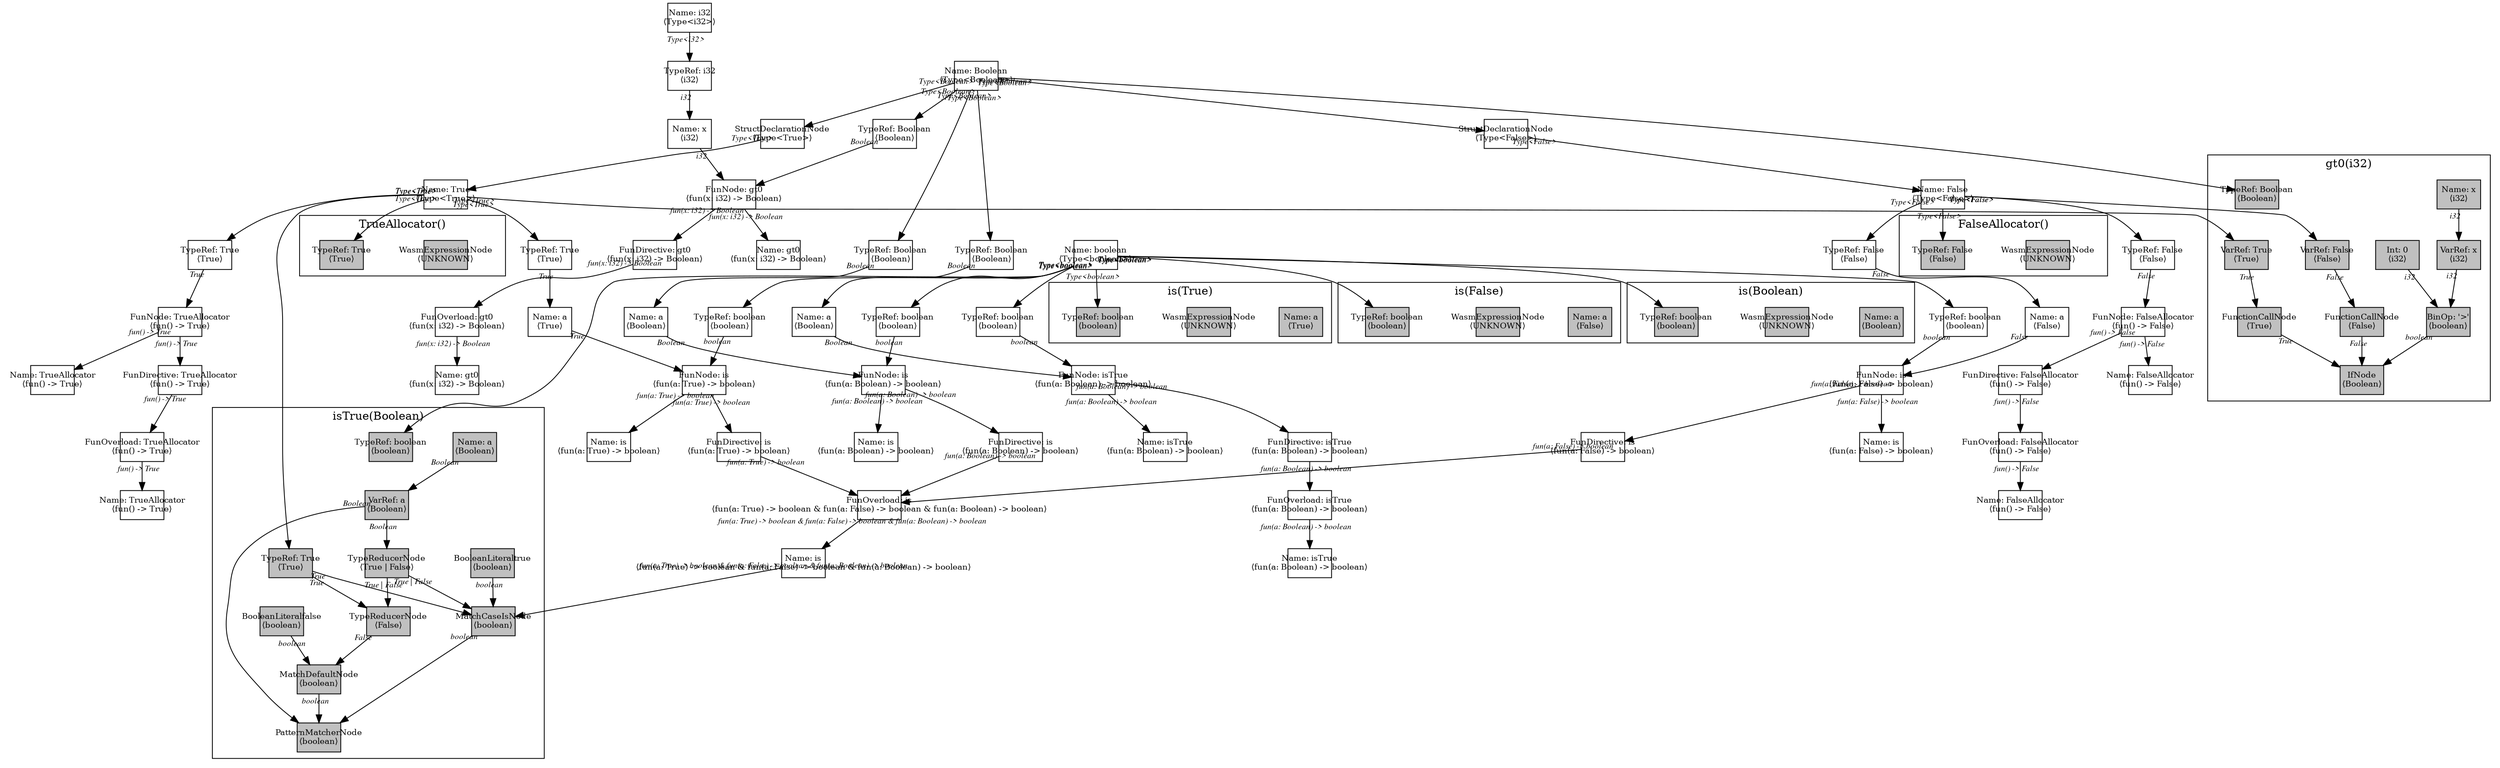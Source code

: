 digraph Document {
  node [shape=box,fixedsize=shape fontsize=10]
  1 [label="Name: i32\n⟨Type<i32>⟩", fillcolor=grey];
  2 [label="Name: boolean\n⟨Type<boolean>⟩", fillcolor=grey];
  3 [label="Name: Boolean\n⟨Type<Boolean>⟩", fillcolor=grey];
  4 [label="StructDeclarationNode\n⟨Type<True>⟩", fillcolor=grey];
  5 [label="Name: True\n⟨Type<True>⟩", fillcolor=grey];
  6 [label="StructDeclarationNode\n⟨Type<False>⟩", fillcolor=grey];
  7 [label="Name: False\n⟨Type<False>⟩", fillcolor=grey];
  8 [label="FunOverload: gt0\n⟨fun(x: i32) -> Boolean⟩", fillcolor=grey];
  9 [label="FunDirective: gt0\n⟨fun(x: i32) -> Boolean⟩", fillcolor=grey];
  10 [label="FunNode: gt0\n⟨fun(x: i32) -> Boolean⟩", fillcolor=grey];
  11 [label="TypeRef: i32\n⟨i32⟩", fillcolor=grey];
  12 [label="Name: x\n⟨i32⟩", fillcolor=grey];
  13 [label="TypeRef: Boolean\n⟨Boolean⟩", fillcolor=grey];
  14 [label="Name: gt0\n⟨fun(x: i32) -> Boolean⟩", fillcolor=grey];
  15 [label="Name: gt0\n⟨fun(x: i32) -> Boolean⟩", fillcolor=grey];
  16 [label="FunOverload: isTrue\n⟨fun(a: Boolean) -> boolean⟩", fillcolor=grey];
  17 [label="FunDirective: isTrue\n⟨fun(a: Boolean) -> boolean⟩", fillcolor=grey];
  18 [label="FunNode: isTrue\n⟨fun(a: Boolean) -> boolean⟩", fillcolor=grey];
  19 [label="TypeRef: Boolean\n⟨Boolean⟩", fillcolor=grey];
  20 [label="Name: a\n⟨Boolean⟩", fillcolor=grey];
  21 [label="TypeRef: boolean\n⟨boolean⟩", fillcolor=grey];
  22 [label="Name: isTrue\n⟨fun(a: Boolean) -> boolean⟩", fillcolor=grey];
  23 [label="Name: isTrue\n⟨fun(a: Boolean) -> boolean⟩", fillcolor=grey];
  24 [label="FunOverload: TrueAllocator\n⟨fun() -> True⟩", fillcolor=grey];
  25 [label="FunDirective: TrueAllocator\n⟨fun() -> True⟩", fillcolor=grey];
  26 [label="FunNode: TrueAllocator\n⟨fun() -> True⟩", fillcolor=grey];
  27 [label="TypeRef: True\n⟨True⟩", fillcolor=grey];
  28 [label="Name: TrueAllocator\n⟨fun() -> True⟩", fillcolor=grey];
  29 [label="Name: TrueAllocator\n⟨fun() -> True⟩", fillcolor=grey];
  30 [label="FunOverload: is\n⟨fun(a: True) -> boolean & fun(a: False) -> boolean & fun(a: Boolean) -> boolean⟩", fillcolor=grey];
  31 [label="FunDirective: is\n⟨fun(a: True) -> boolean⟩", fillcolor=grey];
  32 [label="FunNode: is\n⟨fun(a: True) -> boolean⟩", fillcolor=grey];
  33 [label="TypeRef: True\n⟨True⟩", fillcolor=grey];
  34 [label="Name: a\n⟨True⟩", fillcolor=grey];
  35 [label="TypeRef: boolean\n⟨boolean⟩", fillcolor=grey];
  36 [label="Name: is\n⟨fun(a: True) -> boolean⟩", fillcolor=grey];
  37 [label="FunDirective: is\n⟨fun(a: False) -> boolean⟩", fillcolor=grey];
  38 [label="FunNode: is\n⟨fun(a: False) -> boolean⟩", fillcolor=grey];
  39 [label="TypeRef: False\n⟨False⟩", fillcolor=grey];
  40 [label="Name: a\n⟨False⟩", fillcolor=grey];
  41 [label="TypeRef: boolean\n⟨boolean⟩", fillcolor=grey];
  42 [label="Name: is\n⟨fun(a: False) -> boolean⟩", fillcolor=grey];
  43 [label="FunDirective: is\n⟨fun(a: Boolean) -> boolean⟩", fillcolor=grey];
  44 [label="FunNode: is\n⟨fun(a: Boolean) -> boolean⟩", fillcolor=grey];
  45 [label="TypeRef: Boolean\n⟨Boolean⟩", fillcolor=grey];
  46 [label="Name: a\n⟨Boolean⟩", fillcolor=grey];
  47 [label="TypeRef: boolean\n⟨boolean⟩", fillcolor=grey];
  48 [label="Name: is\n⟨fun(a: Boolean) -> boolean⟩", fillcolor=grey];
  49 [label="Name: is\n⟨fun(a: True) -> boolean & fun(a: False) -> boolean & fun(a: Boolean) -> boolean⟩", fillcolor=grey];
  50 [label="FunOverload: FalseAllocator\n⟨fun() -> False⟩", fillcolor=grey];
  51 [label="FunDirective: FalseAllocator\n⟨fun() -> False⟩", fillcolor=grey];
  52 [label="FunNode: FalseAllocator\n⟨fun() -> False⟩", fillcolor=grey];
  53 [label="TypeRef: False\n⟨False⟩", fillcolor=grey];
  54 [label="Name: FalseAllocator\n⟨fun() -> False⟩", fillcolor=grey];
  55 [label="Name: FalseAllocator\n⟨fun() -> False⟩", fillcolor=grey];
  subgraph cluster0 {
    node [style=filled, fillcolor=grey];
    56 [label="Name: x\n⟨i32⟩", fillcolor=grey];
    57 [label="IfNode\n⟨Boolean⟩", fillcolor=grey];
    58 [label="FunctionCallNode\n⟨True⟩", fillcolor=grey];
    59 [label="VarRef: True\n⟨True⟩", fillcolor=grey];
    60 [label="BinOp: '>'\n⟨boolean⟩", fillcolor=grey];
    61 [label="VarRef: x\n⟨i32⟩", fillcolor=grey];
    62 [label="Int: 0\n⟨i32⟩", fillcolor=grey];
    63 [label="FunctionCallNode\n⟨False⟩", fillcolor=grey];
    64 [label="VarRef: False\n⟨False⟩", fillcolor=grey];
    65 [label="TypeRef: Boolean\n⟨Boolean⟩", fillcolor=grey];
    56 -> 61[taillabel="i32" labeldistance="1" fontname="times  italic" fontsize = 10 color="black" ];
    58 -> 57[taillabel="True" labeldistance="1" fontname="times  italic" fontsize = 10 color="black" ];
    59 -> 58[taillabel="True" labeldistance="1" fontname="times  italic" fontsize = 10 color="black" ];
    60 -> 57[taillabel="boolean" labeldistance="1" fontname="times  italic" fontsize = 10 color="black" ];
    61 -> 60[taillabel="i32" labeldistance="1" fontname="times  italic" fontsize = 10 color="black" ];
    62 -> 60[taillabel="i32" labeldistance="1" fontname="times  italic" fontsize = 10 color="black" ];
    63 -> 57[taillabel="False" labeldistance="1" fontname="times  italic" fontsize = 10 color="black" ];
    64 -> 63[taillabel="False" labeldistance="1" fontname="times  italic" fontsize = 10 color="black" ];
  label = "gt0(i32)";
}
  subgraph cluster1 {
    node [style=filled, fillcolor=grey];
    66 [label="Name: a\n⟨Boolean⟩", fillcolor=grey];
    67 [label="PatternMatcherNode\n⟨boolean⟩", fillcolor=grey];
    68 [label="VarRef: a\n⟨Boolean⟩", fillcolor=grey];
    69 [label="MatchCaseIsNode\n⟨boolean⟩", fillcolor=grey];
    70 [label="TypeRef: True\n⟨True⟩", fillcolor=grey];
    71 [label="BooleanLiteraltrue\n⟨boolean⟩", fillcolor=grey];
    72 [label="TypeReducerNode\n⟨True | False⟩", fillcolor=grey];
    73 [label="MatchDefaultNode\n⟨boolean⟩", fillcolor=grey];
    74 [label="BooleanLiteralfalse\n⟨boolean⟩", fillcolor=grey];
    75 [label="TypeReducerNode\n⟨False⟩", fillcolor=grey];
    76 [label="TypeRef: boolean\n⟨boolean⟩", fillcolor=grey];
    66 -> 68[taillabel="Boolean" labeldistance="1" fontname="times  italic" fontsize = 10 color="black" ];
    68 -> 67[taillabel="Boolean" labeldistance="1" fontname="times  italic" fontsize = 10 color="black" ];
    68 -> 72[taillabel="Boolean" labeldistance="1" fontname="times  italic" fontsize = 10 color="black" ];
    69 -> 67[taillabel="boolean" labeldistance="1" fontname="times  italic" fontsize = 10 color="black" ];
    70 -> 69[taillabel="True" labeldistance="1" fontname="times  italic" fontsize = 10 color="black" ];
    70 -> 75[taillabel="True" labeldistance="1" fontname="times  italic" fontsize = 10 color="black" ];
    71 -> 69[taillabel="boolean" labeldistance="1" fontname="times  italic" fontsize = 10 color="black" ];
    72 -> 69[taillabel="True | False" labeldistance="1" fontname="times  italic" fontsize = 10 color="black" ];
    72 -> 75[taillabel="True | False" labeldistance="1" fontname="times  italic" fontsize = 10 color="black" ];
    73 -> 67[taillabel="boolean" labeldistance="1" fontname="times  italic" fontsize = 10 color="black" ];
    74 -> 73[taillabel="boolean" labeldistance="1" fontname="times  italic" fontsize = 10 color="black" ];
    75 -> 73[taillabel="False" labeldistance="1" fontname="times  italic" fontsize = 10 color="black" ];
  label = "isTrue(Boolean)";
}
  subgraph cluster2 {
    node [style=filled, fillcolor=grey];
    77 [label="Name: a\n⟨True⟩", fillcolor=grey];
    78 [label="WasmExpressionNode\n⟨UNKNOWN⟩", fillcolor=grey];
    79 [label="TypeRef: boolean\n⟨boolean⟩", fillcolor=grey];
  label = "is(True)";
}
  subgraph cluster3 {
    node [style=filled, fillcolor=grey];
    80 [label="Name: a\n⟨False⟩", fillcolor=grey];
    81 [label="WasmExpressionNode\n⟨UNKNOWN⟩", fillcolor=grey];
    82 [label="TypeRef: boolean\n⟨boolean⟩", fillcolor=grey];
  label = "is(False)";
}
  subgraph cluster4 {
    node [style=filled, fillcolor=grey];
    83 [label="Name: a\n⟨Boolean⟩", fillcolor=grey];
    84 [label="WasmExpressionNode\n⟨UNKNOWN⟩", fillcolor=grey];
    85 [label="TypeRef: boolean\n⟨boolean⟩", fillcolor=grey];
  label = "is(Boolean)";
}
  subgraph cluster5 {
    node [style=filled, fillcolor=grey];
    86 [label="WasmExpressionNode\n⟨UNKNOWN⟩", fillcolor=grey];
    87 [label="TypeRef: True\n⟨True⟩", fillcolor=grey];
  label = "TrueAllocator()";
}
  subgraph cluster6 {
    node [style=filled, fillcolor=grey];
    88 [label="WasmExpressionNode\n⟨UNKNOWN⟩", fillcolor=grey];
    89 [label="TypeRef: False\n⟨False⟩", fillcolor=grey];
  label = "FalseAllocator()";
}
  1 -> 11[taillabel="Type<i32>" labeldistance="1" fontname="times  italic" fontsize = 10 color="black" ];
  2 -> 21[taillabel="Type<boolean>" labeldistance="1" fontname="times  italic" fontsize = 10 color="black" ];
  2 -> 35[taillabel="Type<boolean>" labeldistance="1" fontname="times  italic" fontsize = 10 color="black" ];
  2 -> 41[taillabel="Type<boolean>" labeldistance="1" fontname="times  italic" fontsize = 10 color="black" ];
  2 -> 47[taillabel="Type<boolean>" labeldistance="1" fontname="times  italic" fontsize = 10 color="black" ];
  2 -> 76[taillabel="Type<boolean>" labeldistance="1" fontname="times  italic" fontsize = 10 color="black" ];
  2 -> 79[taillabel="Type<boolean>" labeldistance="1" fontname="times  italic" fontsize = 10 color="black" ];
  2 -> 82[taillabel="Type<boolean>" labeldistance="1" fontname="times  italic" fontsize = 10 color="black" ];
  2 -> 85[taillabel="Type<boolean>" labeldistance="1" fontname="times  italic" fontsize = 10 color="black" ];
  3 -> 4[taillabel="Type<Boolean>" labeldistance="1" fontname="times  italic" fontsize = 10 color="black" ];
  3 -> 6[taillabel="Type<Boolean>" labeldistance="1" fontname="times  italic" fontsize = 10 color="black" ];
  3 -> 13[taillabel="Type<Boolean>" labeldistance="1" fontname="times  italic" fontsize = 10 color="black" ];
  3 -> 19[taillabel="Type<Boolean>" labeldistance="1" fontname="times  italic" fontsize = 10 color="black" ];
  3 -> 45[taillabel="Type<Boolean>" labeldistance="1" fontname="times  italic" fontsize = 10 color="black" ];
  3 -> 65[taillabel="Type<Boolean>" labeldistance="1" fontname="times  italic" fontsize = 10 color="black" ];
  4 -> 5[taillabel="Type<True>" labeldistance="1" fontname="times  italic" fontsize = 10 color="black" ];
  5 -> 27[taillabel="Type<True>" labeldistance="1" fontname="times  italic" fontsize = 10 color="black" ];
  5 -> 33[taillabel="Type<True>" labeldistance="1" fontname="times  italic" fontsize = 10 color="black" ];
  5 -> 59[taillabel="Type<True>" labeldistance="1" fontname="times  italic" fontsize = 10 color="black" ];
  5 -> 70[taillabel="Type<True>" labeldistance="1" fontname="times  italic" fontsize = 10 color="black" ];
  5 -> 87[taillabel="Type<True>" labeldistance="1" fontname="times  italic" fontsize = 10 color="black" ];
  6 -> 7[taillabel="Type<False>" labeldistance="1" fontname="times  italic" fontsize = 10 color="black" ];
  7 -> 39[taillabel="Type<False>" labeldistance="1" fontname="times  italic" fontsize = 10 color="black" ];
  7 -> 53[taillabel="Type<False>" labeldistance="1" fontname="times  italic" fontsize = 10 color="black" ];
  7 -> 64[taillabel="Type<False>" labeldistance="1" fontname="times  italic" fontsize = 10 color="black" ];
  7 -> 89[taillabel="Type<False>" labeldistance="1" fontname="times  italic" fontsize = 10 color="black" ];
  8 -> 15[taillabel="fun(x: i32) -> Boolean" labeldistance="1" fontname="times  italic" fontsize = 10 color="black" ];
  9 -> 8[taillabel="fun(x: i32) -> Boolean" labeldistance="1" fontname="times  italic" fontsize = 10 color="black" ];
  10 -> 14[taillabel="fun(x: i32) -> Boolean" labeldistance="1" fontname="times  italic" fontsize = 10 color="black" ];
  10 -> 9[taillabel="fun(x: i32) -> Boolean" labeldistance="1" fontname="times  italic" fontsize = 10 color="black" ];
  11 -> 12[taillabel="i32" labeldistance="1" fontname="times  italic" fontsize = 10 color="black" ];
  12 -> 10[taillabel="i32" labeldistance="1" fontname="times  italic" fontsize = 10 color="black" ];
  13 -> 10[taillabel="Boolean" labeldistance="1" fontname="times  italic" fontsize = 10 color="black" ];
  16 -> 23[taillabel="fun(a: Boolean) -> boolean" labeldistance="1" fontname="times  italic" fontsize = 10 color="black" ];
  17 -> 16[taillabel="fun(a: Boolean) -> boolean" labeldistance="1" fontname="times  italic" fontsize = 10 color="black" ];
  18 -> 22[taillabel="fun(a: Boolean) -> boolean" labeldistance="1" fontname="times  italic" fontsize = 10 color="black" ];
  18 -> 17[taillabel="fun(a: Boolean) -> boolean" labeldistance="1" fontname="times  italic" fontsize = 10 color="black" ];
  19 -> 20[taillabel="Boolean" labeldistance="1" fontname="times  italic" fontsize = 10 color="black" ];
  20 -> 18[taillabel="Boolean" labeldistance="1" fontname="times  italic" fontsize = 10 color="black" ];
  21 -> 18[taillabel="boolean" labeldistance="1" fontname="times  italic" fontsize = 10 color="black" ];
  24 -> 29[taillabel="fun() -> True" labeldistance="1" fontname="times  italic" fontsize = 10 color="black" ];
  25 -> 24[taillabel="fun() -> True" labeldistance="1" fontname="times  italic" fontsize = 10 color="black" ];
  26 -> 28[taillabel="fun() -> True" labeldistance="1" fontname="times  italic" fontsize = 10 color="black" ];
  26 -> 25[taillabel="fun() -> True" labeldistance="1" fontname="times  italic" fontsize = 10 color="black" ];
  27 -> 26[taillabel="True" labeldistance="1" fontname="times  italic" fontsize = 10 color="black" ];
  30 -> 49[taillabel="fun(a: True) -> boolean & fun(a: False) -> boolean & fun(a: Boolean) -> boolean" labeldistance="1" fontname="times  italic" fontsize = 10 color="black" ];
  31 -> 30[taillabel="fun(a: True) -> boolean" labeldistance="1" fontname="times  italic" fontsize = 10 color="black" ];
  32 -> 36[taillabel="fun(a: True) -> boolean" labeldistance="1" fontname="times  italic" fontsize = 10 color="black" ];
  32 -> 31[taillabel="fun(a: True) -> boolean" labeldistance="1" fontname="times  italic" fontsize = 10 color="black" ];
  33 -> 34[taillabel="True" labeldistance="1" fontname="times  italic" fontsize = 10 color="black" ];
  34 -> 32[taillabel="True" labeldistance="1" fontname="times  italic" fontsize = 10 color="black" ];
  35 -> 32[taillabel="boolean" labeldistance="1" fontname="times  italic" fontsize = 10 color="black" ];
  37 -> 30[taillabel="fun(a: False) -> boolean" labeldistance="1" fontname="times  italic" fontsize = 10 color="black" ];
  38 -> 42[taillabel="fun(a: False) -> boolean" labeldistance="1" fontname="times  italic" fontsize = 10 color="black" ];
  38 -> 37[taillabel="fun(a: False) -> boolean" labeldistance="1" fontname="times  italic" fontsize = 10 color="black" ];
  39 -> 40[taillabel="False" labeldistance="1" fontname="times  italic" fontsize = 10 color="black" ];
  40 -> 38[taillabel="False" labeldistance="1" fontname="times  italic" fontsize = 10 color="black" ];
  41 -> 38[taillabel="boolean" labeldistance="1" fontname="times  italic" fontsize = 10 color="black" ];
  43 -> 30[taillabel="fun(a: Boolean) -> boolean" labeldistance="1" fontname="times  italic" fontsize = 10 color="black" ];
  44 -> 48[taillabel="fun(a: Boolean) -> boolean" labeldistance="1" fontname="times  italic" fontsize = 10 color="black" ];
  44 -> 43[taillabel="fun(a: Boolean) -> boolean" labeldistance="1" fontname="times  italic" fontsize = 10 color="black" ];
  45 -> 46[taillabel="Boolean" labeldistance="1" fontname="times  italic" fontsize = 10 color="black" ];
  46 -> 44[taillabel="Boolean" labeldistance="1" fontname="times  italic" fontsize = 10 color="black" ];
  47 -> 44[taillabel="boolean" labeldistance="1" fontname="times  italic" fontsize = 10 color="black" ];
  49 -> 69[taillabel="fun(a: True) -> boolean & fun(a: False) -> boolean & fun(a: Boolean) -> boolean" labeldistance="1" fontname="times  italic" fontsize = 10 color="black" ];
  50 -> 55[taillabel="fun() -> False" labeldistance="1" fontname="times  italic" fontsize = 10 color="black" ];
  51 -> 50[taillabel="fun() -> False" labeldistance="1" fontname="times  italic" fontsize = 10 color="black" ];
  52 -> 54[taillabel="fun() -> False" labeldistance="1" fontname="times  italic" fontsize = 10 color="black" ];
  52 -> 51[taillabel="fun() -> False" labeldistance="1" fontname="times  italic" fontsize = 10 color="black" ];
  53 -> 52[taillabel="False" labeldistance="1" fontname="times  italic" fontsize = 10 color="black" ];
  label="";
}
